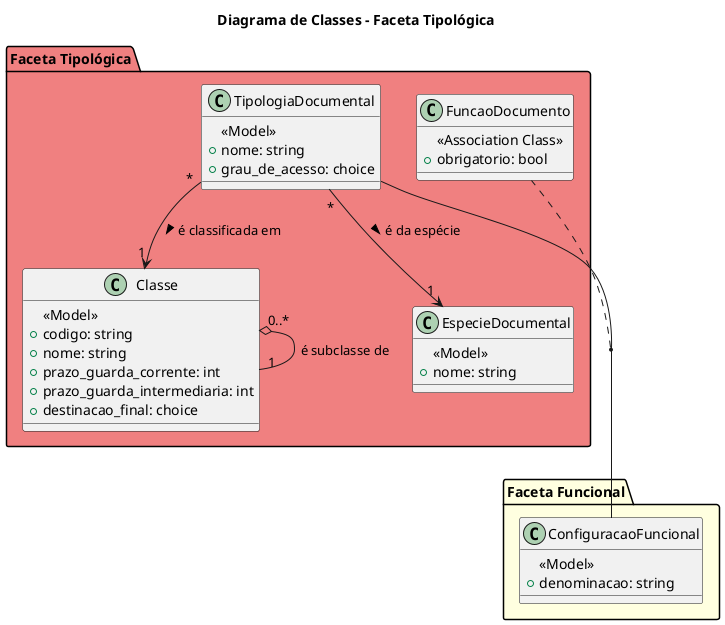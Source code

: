@startuml Faceta Tipológica
title Diagrama de Classes - Faceta Tipológica
top to bottom direction

' --- Definição das Classes ---

package "Faceta Tipológica" #LightCoral {
    class TipologiaDocumental {
        <<Model>>
        +nome: string
        +grau_de_acesso: choice
    }

    class Classe {
        <<Model>>
        +codigo: string
        +nome: string
        +prazo_guarda_corrente: int
        +prazo_guarda_intermediaria: int
        +destinacao_final: choice
    }

    class EspecieDocumental {
        <<Model>>
        +nome: string
    }

    class FuncaoDocumento {
        <<Association Class>>
        +obrigatorio: bool
    }
}

package "Faceta Funcional" #LightYellow {
    class ConfiguracaoFuncional {
        <<Model>>
        +denominacao: string
    }
}

' --- Relacionamentos ---

' Relação principal: A Tipologia é o centro
TipologiaDocumental "*" --> "1" EspecieDocumental : "é da espécie >"
TipologiaDocumental "*" --> "1" Classe : "é classificada em >"

' Hierarquia do Plano de Classificação
Classe "0..*" o-- "1" Classe : "é subclasse de"

' Ligação com a Faceta Funcional através da classe de associação
(TipologiaDocumental, ConfiguracaoFuncional) .. FuncaoDocumento

@enduml

